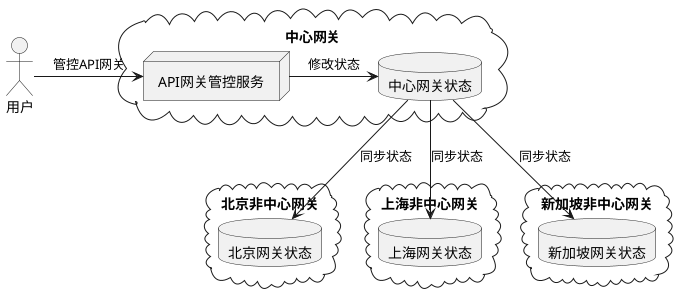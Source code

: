 @startuml
actor 用户
cloud 中心网关{
    node API网关管控服务
    database 中心网关状态
}
cloud 北京非中心网关{
    database 北京网关状态
}
cloud 上海非中心网关{
    database 上海网关状态
}
cloud 新加坡非中心网关{
    database 新加坡网关状态
}
用户 ->  API网关管控服务 :管控API网关
API网关管控服务 -> 中心网关状态 :修改状态
中心网关状态 --> 北京网关状态 :同步状态
中心网关状态 --> 上海网关状态 :同步状态
中心网关状态 --> 新加坡网关状态 :同步状态
@enduml